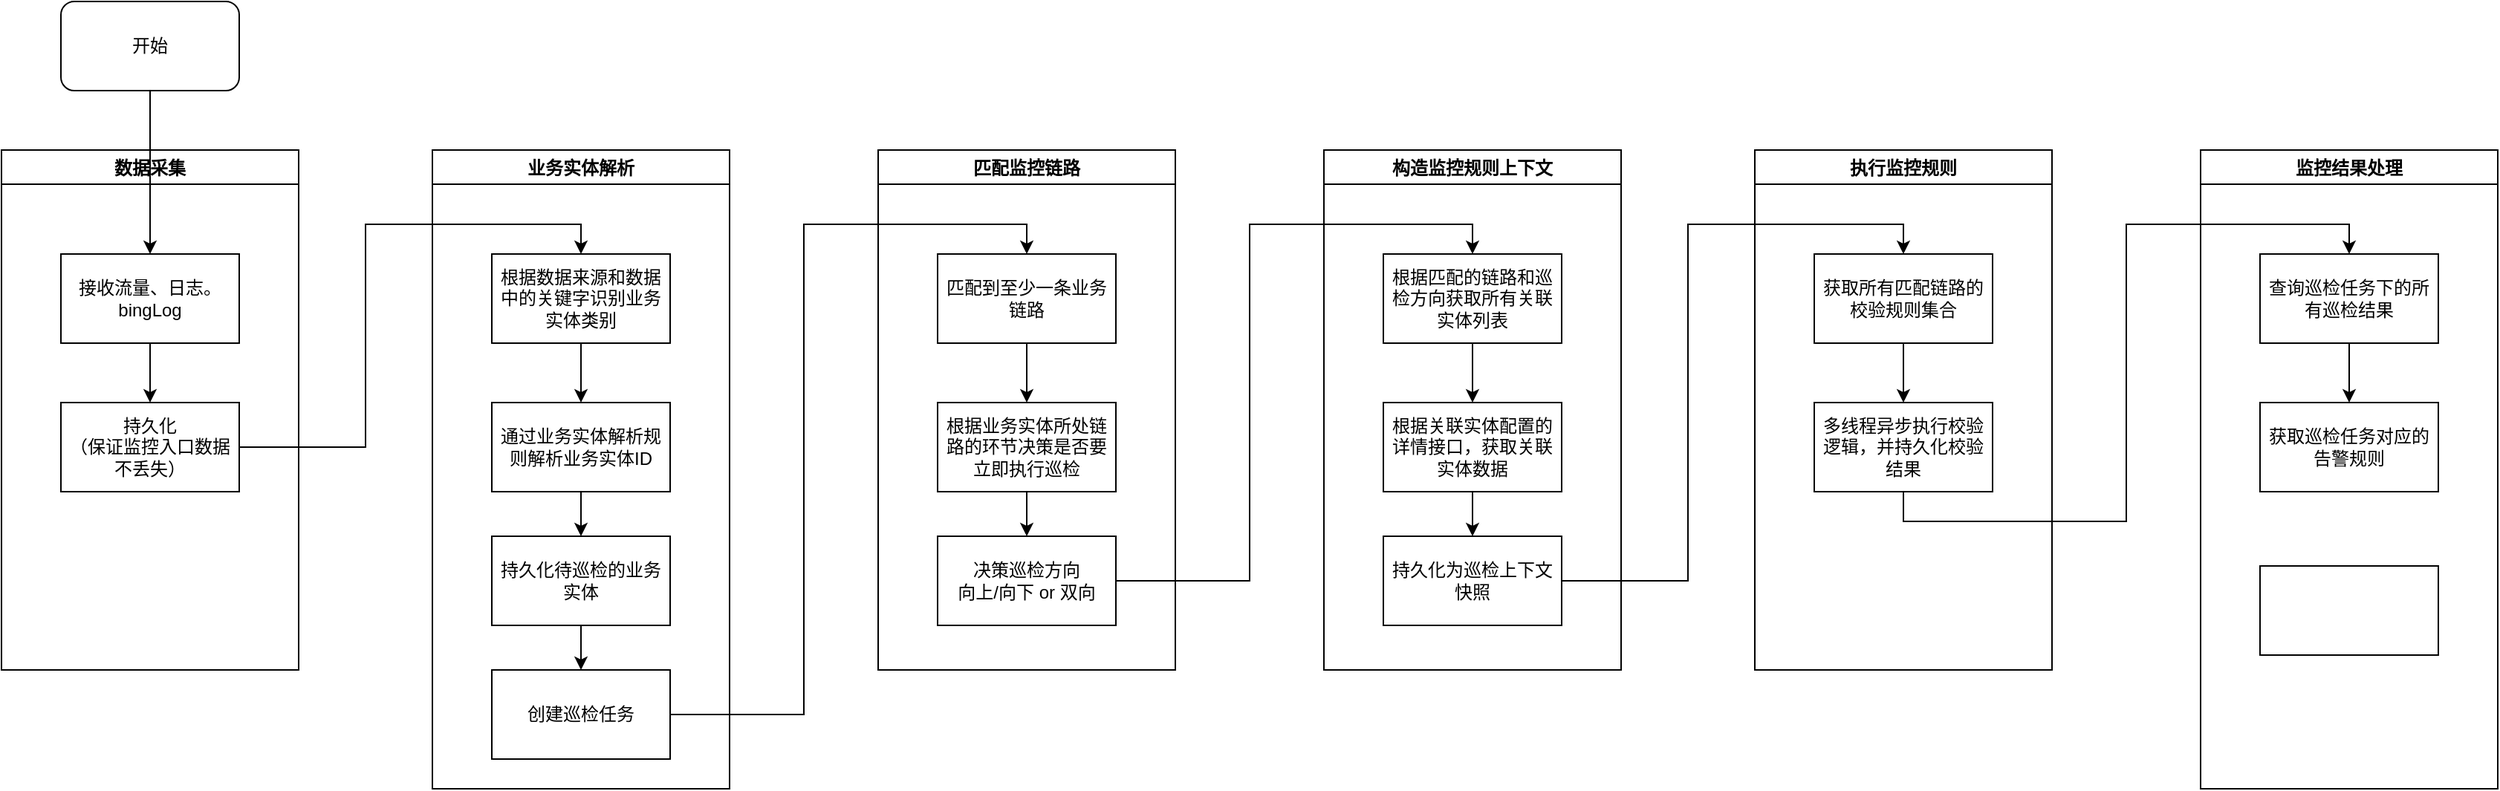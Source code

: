 <mxfile version="20.3.0" type="github">
  <diagram id="D7YODH7v8Cu3DkDxqm7N" name="第 1 页">
    <mxGraphModel dx="1298" dy="882" grid="1" gridSize="10" guides="1" tooltips="1" connect="1" arrows="1" fold="1" page="1" pageScale="1" pageWidth="827" pageHeight="1169" math="0" shadow="0">
      <root>
        <mxCell id="0" />
        <mxCell id="1" parent="0" />
        <mxCell id="Y7YBReNhOn6DADfV4-6s-2" value="业务实体解析" style="swimlane;" parent="1" vertex="1">
          <mxGeometry x="410" y="210" width="200" height="430" as="geometry" />
        </mxCell>
        <mxCell id="NrAy47tPbd4vURZMrOmv-11" style="edgeStyle=orthogonalEdgeStyle;rounded=0;orthogonalLoop=1;jettySize=auto;html=1;entryX=0.5;entryY=0;entryDx=0;entryDy=0;" edge="1" parent="Y7YBReNhOn6DADfV4-6s-2" source="NrAy47tPbd4vURZMrOmv-7" target="NrAy47tPbd4vURZMrOmv-8">
          <mxGeometry relative="1" as="geometry" />
        </mxCell>
        <mxCell id="NrAy47tPbd4vURZMrOmv-7" value="根据数据来源和数据中的关键字识别业务实体类别" style="rounded=0;whiteSpace=wrap;html=1;" vertex="1" parent="Y7YBReNhOn6DADfV4-6s-2">
          <mxGeometry x="40" y="70" width="120" height="60" as="geometry" />
        </mxCell>
        <mxCell id="NrAy47tPbd4vURZMrOmv-12" style="edgeStyle=orthogonalEdgeStyle;rounded=0;orthogonalLoop=1;jettySize=auto;html=1;entryX=0.5;entryY=0;entryDx=0;entryDy=0;" edge="1" parent="Y7YBReNhOn6DADfV4-6s-2" source="NrAy47tPbd4vURZMrOmv-8" target="NrAy47tPbd4vURZMrOmv-9">
          <mxGeometry relative="1" as="geometry" />
        </mxCell>
        <mxCell id="NrAy47tPbd4vURZMrOmv-8" value="通过业务实体解析规则解析业务实体ID" style="rounded=0;whiteSpace=wrap;html=1;" vertex="1" parent="Y7YBReNhOn6DADfV4-6s-2">
          <mxGeometry x="40" y="170" width="120" height="60" as="geometry" />
        </mxCell>
        <mxCell id="NrAy47tPbd4vURZMrOmv-32" style="edgeStyle=orthogonalEdgeStyle;rounded=0;orthogonalLoop=1;jettySize=auto;html=1;entryX=0.5;entryY=0;entryDx=0;entryDy=0;" edge="1" parent="Y7YBReNhOn6DADfV4-6s-2" source="NrAy47tPbd4vURZMrOmv-9" target="NrAy47tPbd4vURZMrOmv-31">
          <mxGeometry relative="1" as="geometry" />
        </mxCell>
        <mxCell id="NrAy47tPbd4vURZMrOmv-9" value="持久化待巡检的业务实体" style="rounded=0;whiteSpace=wrap;html=1;" vertex="1" parent="Y7YBReNhOn6DADfV4-6s-2">
          <mxGeometry x="40" y="260" width="120" height="60" as="geometry" />
        </mxCell>
        <mxCell id="NrAy47tPbd4vURZMrOmv-31" value="创建巡检任务" style="rounded=0;whiteSpace=wrap;html=1;" vertex="1" parent="Y7YBReNhOn6DADfV4-6s-2">
          <mxGeometry x="40" y="350" width="120" height="60" as="geometry" />
        </mxCell>
        <mxCell id="Y7YBReNhOn6DADfV4-6s-1" value="数据采集" style="swimlane;" parent="1" vertex="1">
          <mxGeometry x="120" y="210" width="200" height="350" as="geometry" />
        </mxCell>
        <mxCell id="NrAy47tPbd4vURZMrOmv-6" style="edgeStyle=orthogonalEdgeStyle;rounded=0;orthogonalLoop=1;jettySize=auto;html=1;entryX=0.5;entryY=0;entryDx=0;entryDy=0;" edge="1" parent="Y7YBReNhOn6DADfV4-6s-1" source="NrAy47tPbd4vURZMrOmv-1" target="NrAy47tPbd4vURZMrOmv-5">
          <mxGeometry relative="1" as="geometry" />
        </mxCell>
        <mxCell id="NrAy47tPbd4vURZMrOmv-1" value="接收流量、日志。bingLog" style="rounded=0;whiteSpace=wrap;html=1;" vertex="1" parent="Y7YBReNhOn6DADfV4-6s-1">
          <mxGeometry x="40" y="70" width="120" height="60" as="geometry" />
        </mxCell>
        <mxCell id="NrAy47tPbd4vURZMrOmv-5" value="持久化&lt;br&gt;（保证监控入口数据不丢失）" style="rounded=0;whiteSpace=wrap;html=1;" vertex="1" parent="Y7YBReNhOn6DADfV4-6s-1">
          <mxGeometry x="40" y="170" width="120" height="60" as="geometry" />
        </mxCell>
        <mxCell id="Y7YBReNhOn6DADfV4-6s-3" value="匹配监控链路" style="swimlane;" parent="1" vertex="1">
          <mxGeometry x="710" y="210" width="200" height="350" as="geometry" />
        </mxCell>
        <mxCell id="NrAy47tPbd4vURZMrOmv-16" style="edgeStyle=orthogonalEdgeStyle;rounded=0;orthogonalLoop=1;jettySize=auto;html=1;entryX=0.5;entryY=0;entryDx=0;entryDy=0;" edge="1" parent="Y7YBReNhOn6DADfV4-6s-3" source="NrAy47tPbd4vURZMrOmv-13" target="NrAy47tPbd4vURZMrOmv-14">
          <mxGeometry relative="1" as="geometry" />
        </mxCell>
        <mxCell id="NrAy47tPbd4vURZMrOmv-13" value="匹配到至少一条业务链路" style="rounded=0;whiteSpace=wrap;html=1;" vertex="1" parent="Y7YBReNhOn6DADfV4-6s-3">
          <mxGeometry x="40" y="70" width="120" height="60" as="geometry" />
        </mxCell>
        <mxCell id="NrAy47tPbd4vURZMrOmv-18" style="edgeStyle=orthogonalEdgeStyle;rounded=0;orthogonalLoop=1;jettySize=auto;html=1;entryX=0.5;entryY=0;entryDx=0;entryDy=0;" edge="1" parent="Y7YBReNhOn6DADfV4-6s-3" source="NrAy47tPbd4vURZMrOmv-14" target="NrAy47tPbd4vURZMrOmv-17">
          <mxGeometry relative="1" as="geometry" />
        </mxCell>
        <mxCell id="NrAy47tPbd4vURZMrOmv-14" value="根据业务实体所处链路的环节决策是否要立即执行巡检" style="rounded=0;whiteSpace=wrap;html=1;" vertex="1" parent="Y7YBReNhOn6DADfV4-6s-3">
          <mxGeometry x="40" y="170" width="120" height="60" as="geometry" />
        </mxCell>
        <mxCell id="NrAy47tPbd4vURZMrOmv-17" value="决策巡检方向&lt;br&gt;向上/向下 or 双向" style="rounded=0;whiteSpace=wrap;html=1;" vertex="1" parent="Y7YBReNhOn6DADfV4-6s-3">
          <mxGeometry x="40" y="260" width="120" height="60" as="geometry" />
        </mxCell>
        <mxCell id="Y7YBReNhOn6DADfV4-6s-4" value="构造监控规则上下文" style="swimlane;" parent="1" vertex="1">
          <mxGeometry x="1010" y="210" width="200" height="350" as="geometry" />
        </mxCell>
        <mxCell id="NrAy47tPbd4vURZMrOmv-23" style="edgeStyle=orthogonalEdgeStyle;rounded=0;orthogonalLoop=1;jettySize=auto;html=1;entryX=0.5;entryY=0;entryDx=0;entryDy=0;" edge="1" parent="Y7YBReNhOn6DADfV4-6s-4" source="NrAy47tPbd4vURZMrOmv-19" target="NrAy47tPbd4vURZMrOmv-20">
          <mxGeometry relative="1" as="geometry" />
        </mxCell>
        <mxCell id="NrAy47tPbd4vURZMrOmv-19" value="根据匹配的链路和巡检方向获取所有关联实体列表" style="rounded=0;whiteSpace=wrap;html=1;" vertex="1" parent="Y7YBReNhOn6DADfV4-6s-4">
          <mxGeometry x="40" y="70" width="120" height="60" as="geometry" />
        </mxCell>
        <mxCell id="NrAy47tPbd4vURZMrOmv-24" style="edgeStyle=orthogonalEdgeStyle;rounded=0;orthogonalLoop=1;jettySize=auto;html=1;entryX=0.5;entryY=0;entryDx=0;entryDy=0;" edge="1" parent="Y7YBReNhOn6DADfV4-6s-4" source="NrAy47tPbd4vURZMrOmv-20" target="NrAy47tPbd4vURZMrOmv-21">
          <mxGeometry relative="1" as="geometry" />
        </mxCell>
        <mxCell id="NrAy47tPbd4vURZMrOmv-20" value="根据关联实体配置的详情接口，获取关联实体数据" style="rounded=0;whiteSpace=wrap;html=1;" vertex="1" parent="Y7YBReNhOn6DADfV4-6s-4">
          <mxGeometry x="40" y="170" width="120" height="60" as="geometry" />
        </mxCell>
        <mxCell id="NrAy47tPbd4vURZMrOmv-21" value="持久化为巡检上下文快照" style="rounded=0;whiteSpace=wrap;html=1;" vertex="1" parent="Y7YBReNhOn6DADfV4-6s-4">
          <mxGeometry x="40" y="260" width="120" height="60" as="geometry" />
        </mxCell>
        <mxCell id="Y7YBReNhOn6DADfV4-6s-5" value="执行监控规则" style="swimlane;" parent="1" vertex="1">
          <mxGeometry x="1300" y="210" width="200" height="350" as="geometry" />
        </mxCell>
        <mxCell id="NrAy47tPbd4vURZMrOmv-28" style="edgeStyle=orthogonalEdgeStyle;rounded=0;orthogonalLoop=1;jettySize=auto;html=1;entryX=0.5;entryY=0;entryDx=0;entryDy=0;" edge="1" parent="Y7YBReNhOn6DADfV4-6s-5" source="NrAy47tPbd4vURZMrOmv-25" target="NrAy47tPbd4vURZMrOmv-26">
          <mxGeometry relative="1" as="geometry" />
        </mxCell>
        <mxCell id="NrAy47tPbd4vURZMrOmv-25" value="获取所有匹配链路的校验规则集合" style="rounded=0;whiteSpace=wrap;html=1;" vertex="1" parent="Y7YBReNhOn6DADfV4-6s-5">
          <mxGeometry x="40" y="70" width="120" height="60" as="geometry" />
        </mxCell>
        <mxCell id="NrAy47tPbd4vURZMrOmv-26" value="多线程异步执行校验逻辑，并持久化校验结果" style="rounded=0;whiteSpace=wrap;html=1;" vertex="1" parent="Y7YBReNhOn6DADfV4-6s-5">
          <mxGeometry x="40" y="170" width="120" height="60" as="geometry" />
        </mxCell>
        <mxCell id="Y7YBReNhOn6DADfV4-6s-6" value="监控结果处理" style="swimlane;" parent="1" vertex="1">
          <mxGeometry x="1600" y="210" width="200" height="430" as="geometry" />
        </mxCell>
        <mxCell id="NrAy47tPbd4vURZMrOmv-34" style="edgeStyle=orthogonalEdgeStyle;rounded=0;orthogonalLoop=1;jettySize=auto;html=1;entryX=0.5;entryY=0;entryDx=0;entryDy=0;" edge="1" parent="Y7YBReNhOn6DADfV4-6s-6" source="NrAy47tPbd4vURZMrOmv-30" target="NrAy47tPbd4vURZMrOmv-33">
          <mxGeometry relative="1" as="geometry" />
        </mxCell>
        <mxCell id="NrAy47tPbd4vURZMrOmv-30" value="查询巡检任务下的所有巡检结果" style="rounded=0;whiteSpace=wrap;html=1;" vertex="1" parent="Y7YBReNhOn6DADfV4-6s-6">
          <mxGeometry x="40" y="70" width="120" height="60" as="geometry" />
        </mxCell>
        <mxCell id="NrAy47tPbd4vURZMrOmv-33" value="获取巡检任务对应的告警规则" style="rounded=0;whiteSpace=wrap;html=1;" vertex="1" parent="Y7YBReNhOn6DADfV4-6s-6">
          <mxGeometry x="40" y="170" width="120" height="60" as="geometry" />
        </mxCell>
        <mxCell id="NrAy47tPbd4vURZMrOmv-35" value="" style="rounded=0;whiteSpace=wrap;html=1;" vertex="1" parent="Y7YBReNhOn6DADfV4-6s-6">
          <mxGeometry x="40" y="280" width="120" height="60" as="geometry" />
        </mxCell>
        <mxCell id="NrAy47tPbd4vURZMrOmv-4" value="" style="edgeStyle=orthogonalEdgeStyle;rounded=0;orthogonalLoop=1;jettySize=auto;html=1;" edge="1" parent="1" source="NrAy47tPbd4vURZMrOmv-3" target="NrAy47tPbd4vURZMrOmv-1">
          <mxGeometry relative="1" as="geometry" />
        </mxCell>
        <mxCell id="NrAy47tPbd4vURZMrOmv-3" value="开始" style="rounded=1;whiteSpace=wrap;html=1;" vertex="1" parent="1">
          <mxGeometry x="160" y="110" width="120" height="60" as="geometry" />
        </mxCell>
        <mxCell id="NrAy47tPbd4vURZMrOmv-10" style="edgeStyle=orthogonalEdgeStyle;rounded=0;orthogonalLoop=1;jettySize=auto;html=1;entryX=0.5;entryY=0;entryDx=0;entryDy=0;" edge="1" parent="1" source="NrAy47tPbd4vURZMrOmv-5" target="NrAy47tPbd4vURZMrOmv-7">
          <mxGeometry relative="1" as="geometry" />
        </mxCell>
        <mxCell id="NrAy47tPbd4vURZMrOmv-15" style="edgeStyle=orthogonalEdgeStyle;rounded=0;orthogonalLoop=1;jettySize=auto;html=1;entryX=0.5;entryY=0;entryDx=0;entryDy=0;exitX=1;exitY=0.5;exitDx=0;exitDy=0;" edge="1" parent="1" source="NrAy47tPbd4vURZMrOmv-31" target="NrAy47tPbd4vURZMrOmv-13">
          <mxGeometry relative="1" as="geometry" />
        </mxCell>
        <mxCell id="NrAy47tPbd4vURZMrOmv-22" style="edgeStyle=orthogonalEdgeStyle;rounded=0;orthogonalLoop=1;jettySize=auto;html=1;entryX=0.5;entryY=0;entryDx=0;entryDy=0;" edge="1" parent="1" source="NrAy47tPbd4vURZMrOmv-17" target="NrAy47tPbd4vURZMrOmv-19">
          <mxGeometry relative="1" as="geometry" />
        </mxCell>
        <mxCell id="NrAy47tPbd4vURZMrOmv-27" style="edgeStyle=orthogonalEdgeStyle;rounded=0;orthogonalLoop=1;jettySize=auto;html=1;entryX=0.5;entryY=0;entryDx=0;entryDy=0;" edge="1" parent="1" source="NrAy47tPbd4vURZMrOmv-21" target="NrAy47tPbd4vURZMrOmv-25">
          <mxGeometry relative="1" as="geometry" />
        </mxCell>
        <mxCell id="NrAy47tPbd4vURZMrOmv-29" style="edgeStyle=orthogonalEdgeStyle;rounded=0;orthogonalLoop=1;jettySize=auto;html=1;entryX=0.5;entryY=0;entryDx=0;entryDy=0;exitX=0.5;exitY=1;exitDx=0;exitDy=0;" edge="1" parent="1" source="NrAy47tPbd4vURZMrOmv-26" target="NrAy47tPbd4vURZMrOmv-30">
          <mxGeometry relative="1" as="geometry">
            <mxPoint x="1400" y="510" as="targetPoint" />
          </mxGeometry>
        </mxCell>
      </root>
    </mxGraphModel>
  </diagram>
</mxfile>
